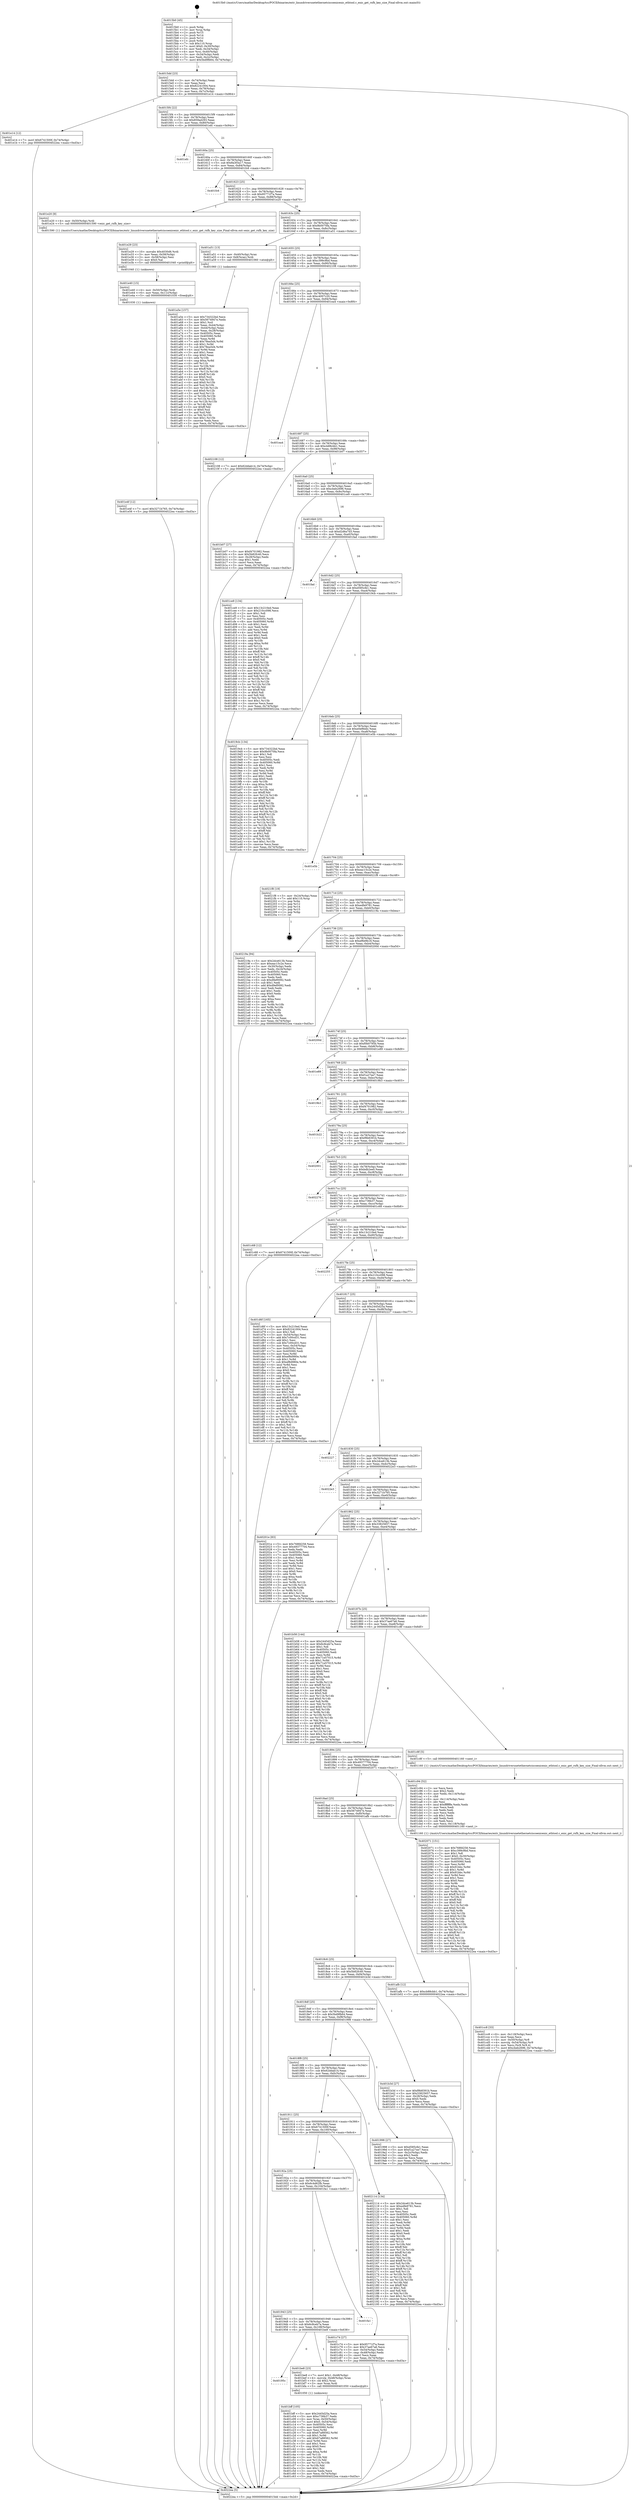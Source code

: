 digraph "0x4015b0" {
  label = "0x4015b0 (/mnt/c/Users/mathe/Desktop/tcc/POCII/binaries/extr_linuxdriversnetethernetciscoenicenic_ethtool.c_enic_get_rxfh_key_size_Final-ollvm.out::main(0))"
  labelloc = "t"
  node[shape=record]

  Entry [label="",width=0.3,height=0.3,shape=circle,fillcolor=black,style=filled]
  "0x4015dd" [label="{
     0x4015dd [23]\l
     | [instrs]\l
     &nbsp;&nbsp;0x4015dd \<+3\>: mov -0x74(%rbp),%eax\l
     &nbsp;&nbsp;0x4015e0 \<+2\>: mov %eax,%ecx\l
     &nbsp;&nbsp;0x4015e2 \<+6\>: sub $0x82241004,%ecx\l
     &nbsp;&nbsp;0x4015e8 \<+3\>: mov %eax,-0x78(%rbp)\l
     &nbsp;&nbsp;0x4015eb \<+3\>: mov %ecx,-0x7c(%rbp)\l
     &nbsp;&nbsp;0x4015ee \<+6\>: je 0000000000401e14 \<main+0x864\>\l
  }"]
  "0x401e14" [label="{
     0x401e14 [12]\l
     | [instrs]\l
     &nbsp;&nbsp;0x401e14 \<+7\>: movl $0x6741500f,-0x74(%rbp)\l
     &nbsp;&nbsp;0x401e1b \<+5\>: jmp 00000000004022ea \<main+0xd3a\>\l
  }"]
  "0x4015f4" [label="{
     0x4015f4 [22]\l
     | [instrs]\l
     &nbsp;&nbsp;0x4015f4 \<+5\>: jmp 00000000004015f9 \<main+0x49\>\l
     &nbsp;&nbsp;0x4015f9 \<+3\>: mov -0x78(%rbp),%eax\l
     &nbsp;&nbsp;0x4015fc \<+5\>: sub $0x859ad293,%eax\l
     &nbsp;&nbsp;0x401601 \<+3\>: mov %eax,-0x80(%rbp)\l
     &nbsp;&nbsp;0x401604 \<+6\>: je 0000000000401efc \<main+0x94c\>\l
  }"]
  Exit [label="",width=0.3,height=0.3,shape=circle,fillcolor=black,style=filled,peripheries=2]
  "0x401efc" [label="{
     0x401efc\l
  }", style=dashed]
  "0x40160a" [label="{
     0x40160a [25]\l
     | [instrs]\l
     &nbsp;&nbsp;0x40160a \<+5\>: jmp 000000000040160f \<main+0x5f\>\l
     &nbsp;&nbsp;0x40160f \<+3\>: mov -0x78(%rbp),%eax\l
     &nbsp;&nbsp;0x401612 \<+5\>: sub $0x8a3f3a17,%eax\l
     &nbsp;&nbsp;0x401617 \<+6\>: mov %eax,-0x84(%rbp)\l
     &nbsp;&nbsp;0x40161d \<+6\>: je 0000000000401fc6 \<main+0xa16\>\l
  }"]
  "0x401e4f" [label="{
     0x401e4f [12]\l
     | [instrs]\l
     &nbsp;&nbsp;0x401e4f \<+7\>: movl $0x3271b765,-0x74(%rbp)\l
     &nbsp;&nbsp;0x401e56 \<+5\>: jmp 00000000004022ea \<main+0xd3a\>\l
  }"]
  "0x401fc6" [label="{
     0x401fc6\l
  }", style=dashed]
  "0x401623" [label="{
     0x401623 [25]\l
     | [instrs]\l
     &nbsp;&nbsp;0x401623 \<+5\>: jmp 0000000000401628 \<main+0x78\>\l
     &nbsp;&nbsp;0x401628 \<+3\>: mov -0x78(%rbp),%eax\l
     &nbsp;&nbsp;0x40162b \<+5\>: sub $0x95771f7a,%eax\l
     &nbsp;&nbsp;0x401630 \<+6\>: mov %eax,-0x88(%rbp)\l
     &nbsp;&nbsp;0x401636 \<+6\>: je 0000000000401e20 \<main+0x870\>\l
  }"]
  "0x401e40" [label="{
     0x401e40 [15]\l
     | [instrs]\l
     &nbsp;&nbsp;0x401e40 \<+4\>: mov -0x50(%rbp),%rdi\l
     &nbsp;&nbsp;0x401e44 \<+6\>: mov %eax,-0x11c(%rbp)\l
     &nbsp;&nbsp;0x401e4a \<+5\>: call 0000000000401030 \<free@plt\>\l
     | [calls]\l
     &nbsp;&nbsp;0x401030 \{1\} (unknown)\l
  }"]
  "0x401e20" [label="{
     0x401e20 [9]\l
     | [instrs]\l
     &nbsp;&nbsp;0x401e20 \<+4\>: mov -0x50(%rbp),%rdi\l
     &nbsp;&nbsp;0x401e24 \<+5\>: call 0000000000401590 \<enic_get_rxfh_key_size\>\l
     | [calls]\l
     &nbsp;&nbsp;0x401590 \{1\} (/mnt/c/Users/mathe/Desktop/tcc/POCII/binaries/extr_linuxdriversnetethernetciscoenicenic_ethtool.c_enic_get_rxfh_key_size_Final-ollvm.out::enic_get_rxfh_key_size)\l
  }"]
  "0x40163c" [label="{
     0x40163c [25]\l
     | [instrs]\l
     &nbsp;&nbsp;0x40163c \<+5\>: jmp 0000000000401641 \<main+0x91\>\l
     &nbsp;&nbsp;0x401641 \<+3\>: mov -0x78(%rbp),%eax\l
     &nbsp;&nbsp;0x401644 \<+5\>: sub $0x9b0070fa,%eax\l
     &nbsp;&nbsp;0x401649 \<+6\>: mov %eax,-0x8c(%rbp)\l
     &nbsp;&nbsp;0x40164f \<+6\>: je 0000000000401a51 \<main+0x4a1\>\l
  }"]
  "0x401e29" [label="{
     0x401e29 [23]\l
     | [instrs]\l
     &nbsp;&nbsp;0x401e29 \<+10\>: movabs $0x4030d6,%rdi\l
     &nbsp;&nbsp;0x401e33 \<+3\>: mov %eax,-0x58(%rbp)\l
     &nbsp;&nbsp;0x401e36 \<+3\>: mov -0x58(%rbp),%esi\l
     &nbsp;&nbsp;0x401e39 \<+2\>: mov $0x0,%al\l
     &nbsp;&nbsp;0x401e3b \<+5\>: call 0000000000401040 \<printf@plt\>\l
     | [calls]\l
     &nbsp;&nbsp;0x401040 \{1\} (unknown)\l
  }"]
  "0x401a51" [label="{
     0x401a51 [13]\l
     | [instrs]\l
     &nbsp;&nbsp;0x401a51 \<+4\>: mov -0x40(%rbp),%rax\l
     &nbsp;&nbsp;0x401a55 \<+4\>: mov 0x8(%rax),%rdi\l
     &nbsp;&nbsp;0x401a59 \<+5\>: call 0000000000401060 \<atoi@plt\>\l
     | [calls]\l
     &nbsp;&nbsp;0x401060 \{1\} (unknown)\l
  }"]
  "0x401655" [label="{
     0x401655 [25]\l
     | [instrs]\l
     &nbsp;&nbsp;0x401655 \<+5\>: jmp 000000000040165a \<main+0xaa\>\l
     &nbsp;&nbsp;0x40165a \<+3\>: mov -0x78(%rbp),%eax\l
     &nbsp;&nbsp;0x40165d \<+5\>: sub $0xc399c9bd,%eax\l
     &nbsp;&nbsp;0x401662 \<+6\>: mov %eax,-0x90(%rbp)\l
     &nbsp;&nbsp;0x401668 \<+6\>: je 0000000000402108 \<main+0xb58\>\l
  }"]
  "0x401cc8" [label="{
     0x401cc8 [33]\l
     | [instrs]\l
     &nbsp;&nbsp;0x401cc8 \<+6\>: mov -0x118(%rbp),%ecx\l
     &nbsp;&nbsp;0x401cce \<+3\>: imul %eax,%ecx\l
     &nbsp;&nbsp;0x401cd1 \<+4\>: mov -0x50(%rbp),%r8\l
     &nbsp;&nbsp;0x401cd5 \<+4\>: movslq -0x54(%rbp),%r9\l
     &nbsp;&nbsp;0x401cd9 \<+4\>: mov %ecx,(%r8,%r9,4)\l
     &nbsp;&nbsp;0x401cdd \<+7\>: movl $0xcbeb2696,-0x74(%rbp)\l
     &nbsp;&nbsp;0x401ce4 \<+5\>: jmp 00000000004022ea \<main+0xd3a\>\l
  }"]
  "0x402108" [label="{
     0x402108 [12]\l
     | [instrs]\l
     &nbsp;&nbsp;0x402108 \<+7\>: movl $0x62ddab14,-0x74(%rbp)\l
     &nbsp;&nbsp;0x40210f \<+5\>: jmp 00000000004022ea \<main+0xd3a\>\l
  }"]
  "0x40166e" [label="{
     0x40166e [25]\l
     | [instrs]\l
     &nbsp;&nbsp;0x40166e \<+5\>: jmp 0000000000401673 \<main+0xc3\>\l
     &nbsp;&nbsp;0x401673 \<+3\>: mov -0x78(%rbp),%eax\l
     &nbsp;&nbsp;0x401676 \<+5\>: sub $0xc4007c20,%eax\l
     &nbsp;&nbsp;0x40167b \<+6\>: mov %eax,-0x94(%rbp)\l
     &nbsp;&nbsp;0x401681 \<+6\>: je 0000000000401ea4 \<main+0x8f4\>\l
  }"]
  "0x401c94" [label="{
     0x401c94 [52]\l
     | [instrs]\l
     &nbsp;&nbsp;0x401c94 \<+2\>: xor %ecx,%ecx\l
     &nbsp;&nbsp;0x401c96 \<+5\>: mov $0x2,%edx\l
     &nbsp;&nbsp;0x401c9b \<+6\>: mov %edx,-0x114(%rbp)\l
     &nbsp;&nbsp;0x401ca1 \<+1\>: cltd\l
     &nbsp;&nbsp;0x401ca2 \<+6\>: mov -0x114(%rbp),%esi\l
     &nbsp;&nbsp;0x401ca8 \<+2\>: idiv %esi\l
     &nbsp;&nbsp;0x401caa \<+6\>: imul $0xfffffffe,%edx,%edx\l
     &nbsp;&nbsp;0x401cb0 \<+2\>: mov %ecx,%edi\l
     &nbsp;&nbsp;0x401cb2 \<+2\>: sub %edx,%edi\l
     &nbsp;&nbsp;0x401cb4 \<+2\>: mov %ecx,%edx\l
     &nbsp;&nbsp;0x401cb6 \<+3\>: sub $0x1,%edx\l
     &nbsp;&nbsp;0x401cb9 \<+2\>: add %edx,%edi\l
     &nbsp;&nbsp;0x401cbb \<+2\>: sub %edi,%ecx\l
     &nbsp;&nbsp;0x401cbd \<+6\>: mov %ecx,-0x118(%rbp)\l
     &nbsp;&nbsp;0x401cc3 \<+5\>: call 0000000000401160 \<next_i\>\l
     | [calls]\l
     &nbsp;&nbsp;0x401160 \{1\} (/mnt/c/Users/mathe/Desktop/tcc/POCII/binaries/extr_linuxdriversnetethernetciscoenicenic_ethtool.c_enic_get_rxfh_key_size_Final-ollvm.out::next_i)\l
  }"]
  "0x401ea4" [label="{
     0x401ea4\l
  }", style=dashed]
  "0x401687" [label="{
     0x401687 [25]\l
     | [instrs]\l
     &nbsp;&nbsp;0x401687 \<+5\>: jmp 000000000040168c \<main+0xdc\>\l
     &nbsp;&nbsp;0x40168c \<+3\>: mov -0x78(%rbp),%eax\l
     &nbsp;&nbsp;0x40168f \<+5\>: sub $0xcb88cbb1,%eax\l
     &nbsp;&nbsp;0x401694 \<+6\>: mov %eax,-0x98(%rbp)\l
     &nbsp;&nbsp;0x40169a \<+6\>: je 0000000000401b07 \<main+0x557\>\l
  }"]
  "0x401bff" [label="{
     0x401bff [105]\l
     | [instrs]\l
     &nbsp;&nbsp;0x401bff \<+5\>: mov $0x2445d25a,%ecx\l
     &nbsp;&nbsp;0x401c04 \<+5\>: mov $0xc736b37,%edx\l
     &nbsp;&nbsp;0x401c09 \<+4\>: mov %rax,-0x50(%rbp)\l
     &nbsp;&nbsp;0x401c0d \<+7\>: movl $0x0,-0x54(%rbp)\l
     &nbsp;&nbsp;0x401c14 \<+7\>: mov 0x40505c,%esi\l
     &nbsp;&nbsp;0x401c1b \<+8\>: mov 0x405060,%r8d\l
     &nbsp;&nbsp;0x401c23 \<+3\>: mov %esi,%r9d\l
     &nbsp;&nbsp;0x401c26 \<+7\>: sub $0x67a88562,%r9d\l
     &nbsp;&nbsp;0x401c2d \<+4\>: sub $0x1,%r9d\l
     &nbsp;&nbsp;0x401c31 \<+7\>: add $0x67a88562,%r9d\l
     &nbsp;&nbsp;0x401c38 \<+4\>: imul %r9d,%esi\l
     &nbsp;&nbsp;0x401c3c \<+3\>: and $0x1,%esi\l
     &nbsp;&nbsp;0x401c3f \<+3\>: cmp $0x0,%esi\l
     &nbsp;&nbsp;0x401c42 \<+4\>: sete %r10b\l
     &nbsp;&nbsp;0x401c46 \<+4\>: cmp $0xa,%r8d\l
     &nbsp;&nbsp;0x401c4a \<+4\>: setl %r11b\l
     &nbsp;&nbsp;0x401c4e \<+3\>: mov %r10b,%bl\l
     &nbsp;&nbsp;0x401c51 \<+3\>: and %r11b,%bl\l
     &nbsp;&nbsp;0x401c54 \<+3\>: xor %r11b,%r10b\l
     &nbsp;&nbsp;0x401c57 \<+3\>: or %r10b,%bl\l
     &nbsp;&nbsp;0x401c5a \<+3\>: test $0x1,%bl\l
     &nbsp;&nbsp;0x401c5d \<+3\>: cmovne %edx,%ecx\l
     &nbsp;&nbsp;0x401c60 \<+3\>: mov %ecx,-0x74(%rbp)\l
     &nbsp;&nbsp;0x401c63 \<+5\>: jmp 00000000004022ea \<main+0xd3a\>\l
  }"]
  "0x401b07" [label="{
     0x401b07 [27]\l
     | [instrs]\l
     &nbsp;&nbsp;0x401b07 \<+5\>: mov $0xf4701982,%eax\l
     &nbsp;&nbsp;0x401b0c \<+5\>: mov $0x5b82fc40,%ecx\l
     &nbsp;&nbsp;0x401b11 \<+3\>: mov -0x28(%rbp),%edx\l
     &nbsp;&nbsp;0x401b14 \<+3\>: cmp $0x1,%edx\l
     &nbsp;&nbsp;0x401b17 \<+3\>: cmovl %ecx,%eax\l
     &nbsp;&nbsp;0x401b1a \<+3\>: mov %eax,-0x74(%rbp)\l
     &nbsp;&nbsp;0x401b1d \<+5\>: jmp 00000000004022ea \<main+0xd3a\>\l
  }"]
  "0x4016a0" [label="{
     0x4016a0 [25]\l
     | [instrs]\l
     &nbsp;&nbsp;0x4016a0 \<+5\>: jmp 00000000004016a5 \<main+0xf5\>\l
     &nbsp;&nbsp;0x4016a5 \<+3\>: mov -0x78(%rbp),%eax\l
     &nbsp;&nbsp;0x4016a8 \<+5\>: sub $0xcbeb2696,%eax\l
     &nbsp;&nbsp;0x4016ad \<+6\>: mov %eax,-0x9c(%rbp)\l
     &nbsp;&nbsp;0x4016b3 \<+6\>: je 0000000000401ce9 \<main+0x739\>\l
  }"]
  "0x40195c" [label="{
     0x40195c\l
  }", style=dashed]
  "0x401ce9" [label="{
     0x401ce9 [134]\l
     | [instrs]\l
     &nbsp;&nbsp;0x401ce9 \<+5\>: mov $0x13c210ed,%eax\l
     &nbsp;&nbsp;0x401cee \<+5\>: mov $0x210cc098,%ecx\l
     &nbsp;&nbsp;0x401cf3 \<+2\>: mov $0x1,%dl\l
     &nbsp;&nbsp;0x401cf5 \<+2\>: xor %esi,%esi\l
     &nbsp;&nbsp;0x401cf7 \<+7\>: mov 0x40505c,%edi\l
     &nbsp;&nbsp;0x401cfe \<+8\>: mov 0x405060,%r8d\l
     &nbsp;&nbsp;0x401d06 \<+3\>: sub $0x1,%esi\l
     &nbsp;&nbsp;0x401d09 \<+3\>: mov %edi,%r9d\l
     &nbsp;&nbsp;0x401d0c \<+3\>: add %esi,%r9d\l
     &nbsp;&nbsp;0x401d0f \<+4\>: imul %r9d,%edi\l
     &nbsp;&nbsp;0x401d13 \<+3\>: and $0x1,%edi\l
     &nbsp;&nbsp;0x401d16 \<+3\>: cmp $0x0,%edi\l
     &nbsp;&nbsp;0x401d19 \<+4\>: sete %r10b\l
     &nbsp;&nbsp;0x401d1d \<+4\>: cmp $0xa,%r8d\l
     &nbsp;&nbsp;0x401d21 \<+4\>: setl %r11b\l
     &nbsp;&nbsp;0x401d25 \<+3\>: mov %r10b,%bl\l
     &nbsp;&nbsp;0x401d28 \<+3\>: xor $0xff,%bl\l
     &nbsp;&nbsp;0x401d2b \<+3\>: mov %r11b,%r14b\l
     &nbsp;&nbsp;0x401d2e \<+4\>: xor $0xff,%r14b\l
     &nbsp;&nbsp;0x401d32 \<+3\>: xor $0x0,%dl\l
     &nbsp;&nbsp;0x401d35 \<+3\>: mov %bl,%r15b\l
     &nbsp;&nbsp;0x401d38 \<+4\>: and $0x0,%r15b\l
     &nbsp;&nbsp;0x401d3c \<+3\>: and %dl,%r10b\l
     &nbsp;&nbsp;0x401d3f \<+3\>: mov %r14b,%r12b\l
     &nbsp;&nbsp;0x401d42 \<+4\>: and $0x0,%r12b\l
     &nbsp;&nbsp;0x401d46 \<+3\>: and %dl,%r11b\l
     &nbsp;&nbsp;0x401d49 \<+3\>: or %r10b,%r15b\l
     &nbsp;&nbsp;0x401d4c \<+3\>: or %r11b,%r12b\l
     &nbsp;&nbsp;0x401d4f \<+3\>: xor %r12b,%r15b\l
     &nbsp;&nbsp;0x401d52 \<+3\>: or %r14b,%bl\l
     &nbsp;&nbsp;0x401d55 \<+3\>: xor $0xff,%bl\l
     &nbsp;&nbsp;0x401d58 \<+3\>: or $0x0,%dl\l
     &nbsp;&nbsp;0x401d5b \<+2\>: and %dl,%bl\l
     &nbsp;&nbsp;0x401d5d \<+3\>: or %bl,%r15b\l
     &nbsp;&nbsp;0x401d60 \<+4\>: test $0x1,%r15b\l
     &nbsp;&nbsp;0x401d64 \<+3\>: cmovne %ecx,%eax\l
     &nbsp;&nbsp;0x401d67 \<+3\>: mov %eax,-0x74(%rbp)\l
     &nbsp;&nbsp;0x401d6a \<+5\>: jmp 00000000004022ea \<main+0xd3a\>\l
  }"]
  "0x4016b9" [label="{
     0x4016b9 [25]\l
     | [instrs]\l
     &nbsp;&nbsp;0x4016b9 \<+5\>: jmp 00000000004016be \<main+0x10e\>\l
     &nbsp;&nbsp;0x4016be \<+3\>: mov -0x78(%rbp),%eax\l
     &nbsp;&nbsp;0x4016c1 \<+5\>: sub $0xd2d6a7d3,%eax\l
     &nbsp;&nbsp;0x4016c6 \<+6\>: mov %eax,-0xa0(%rbp)\l
     &nbsp;&nbsp;0x4016cc \<+6\>: je 0000000000401fad \<main+0x9fd\>\l
  }"]
  "0x401be8" [label="{
     0x401be8 [23]\l
     | [instrs]\l
     &nbsp;&nbsp;0x401be8 \<+7\>: movl $0x1,-0x48(%rbp)\l
     &nbsp;&nbsp;0x401bef \<+4\>: movslq -0x48(%rbp),%rax\l
     &nbsp;&nbsp;0x401bf3 \<+4\>: shl $0x2,%rax\l
     &nbsp;&nbsp;0x401bf7 \<+3\>: mov %rax,%rdi\l
     &nbsp;&nbsp;0x401bfa \<+5\>: call 0000000000401050 \<malloc@plt\>\l
     | [calls]\l
     &nbsp;&nbsp;0x401050 \{1\} (unknown)\l
  }"]
  "0x401fad" [label="{
     0x401fad\l
  }", style=dashed]
  "0x4016d2" [label="{
     0x4016d2 [25]\l
     | [instrs]\l
     &nbsp;&nbsp;0x4016d2 \<+5\>: jmp 00000000004016d7 \<main+0x127\>\l
     &nbsp;&nbsp;0x4016d7 \<+3\>: mov -0x78(%rbp),%eax\l
     &nbsp;&nbsp;0x4016da \<+5\>: sub $0xd585cfe1,%eax\l
     &nbsp;&nbsp;0x4016df \<+6\>: mov %eax,-0xa4(%rbp)\l
     &nbsp;&nbsp;0x4016e5 \<+6\>: je 00000000004019cb \<main+0x41b\>\l
  }"]
  "0x401943" [label="{
     0x401943 [25]\l
     | [instrs]\l
     &nbsp;&nbsp;0x401943 \<+5\>: jmp 0000000000401948 \<main+0x398\>\l
     &nbsp;&nbsp;0x401948 \<+3\>: mov -0x78(%rbp),%eax\l
     &nbsp;&nbsp;0x40194b \<+5\>: sub $0x6c8ceb7a,%eax\l
     &nbsp;&nbsp;0x401950 \<+6\>: mov %eax,-0x108(%rbp)\l
     &nbsp;&nbsp;0x401956 \<+6\>: je 0000000000401be8 \<main+0x638\>\l
  }"]
  "0x4019cb" [label="{
     0x4019cb [134]\l
     | [instrs]\l
     &nbsp;&nbsp;0x4019cb \<+5\>: mov $0x734322bd,%eax\l
     &nbsp;&nbsp;0x4019d0 \<+5\>: mov $0x9b0070fa,%ecx\l
     &nbsp;&nbsp;0x4019d5 \<+2\>: mov $0x1,%dl\l
     &nbsp;&nbsp;0x4019d7 \<+2\>: xor %esi,%esi\l
     &nbsp;&nbsp;0x4019d9 \<+7\>: mov 0x40505c,%edi\l
     &nbsp;&nbsp;0x4019e0 \<+8\>: mov 0x405060,%r8d\l
     &nbsp;&nbsp;0x4019e8 \<+3\>: sub $0x1,%esi\l
     &nbsp;&nbsp;0x4019eb \<+3\>: mov %edi,%r9d\l
     &nbsp;&nbsp;0x4019ee \<+3\>: add %esi,%r9d\l
     &nbsp;&nbsp;0x4019f1 \<+4\>: imul %r9d,%edi\l
     &nbsp;&nbsp;0x4019f5 \<+3\>: and $0x1,%edi\l
     &nbsp;&nbsp;0x4019f8 \<+3\>: cmp $0x0,%edi\l
     &nbsp;&nbsp;0x4019fb \<+4\>: sete %r10b\l
     &nbsp;&nbsp;0x4019ff \<+4\>: cmp $0xa,%r8d\l
     &nbsp;&nbsp;0x401a03 \<+4\>: setl %r11b\l
     &nbsp;&nbsp;0x401a07 \<+3\>: mov %r10b,%bl\l
     &nbsp;&nbsp;0x401a0a \<+3\>: xor $0xff,%bl\l
     &nbsp;&nbsp;0x401a0d \<+3\>: mov %r11b,%r14b\l
     &nbsp;&nbsp;0x401a10 \<+4\>: xor $0xff,%r14b\l
     &nbsp;&nbsp;0x401a14 \<+3\>: xor $0x1,%dl\l
     &nbsp;&nbsp;0x401a17 \<+3\>: mov %bl,%r15b\l
     &nbsp;&nbsp;0x401a1a \<+4\>: and $0xff,%r15b\l
     &nbsp;&nbsp;0x401a1e \<+3\>: and %dl,%r10b\l
     &nbsp;&nbsp;0x401a21 \<+3\>: mov %r14b,%r12b\l
     &nbsp;&nbsp;0x401a24 \<+4\>: and $0xff,%r12b\l
     &nbsp;&nbsp;0x401a28 \<+3\>: and %dl,%r11b\l
     &nbsp;&nbsp;0x401a2b \<+3\>: or %r10b,%r15b\l
     &nbsp;&nbsp;0x401a2e \<+3\>: or %r11b,%r12b\l
     &nbsp;&nbsp;0x401a31 \<+3\>: xor %r12b,%r15b\l
     &nbsp;&nbsp;0x401a34 \<+3\>: or %r14b,%bl\l
     &nbsp;&nbsp;0x401a37 \<+3\>: xor $0xff,%bl\l
     &nbsp;&nbsp;0x401a3a \<+3\>: or $0x1,%dl\l
     &nbsp;&nbsp;0x401a3d \<+2\>: and %dl,%bl\l
     &nbsp;&nbsp;0x401a3f \<+3\>: or %bl,%r15b\l
     &nbsp;&nbsp;0x401a42 \<+4\>: test $0x1,%r15b\l
     &nbsp;&nbsp;0x401a46 \<+3\>: cmovne %ecx,%eax\l
     &nbsp;&nbsp;0x401a49 \<+3\>: mov %eax,-0x74(%rbp)\l
     &nbsp;&nbsp;0x401a4c \<+5\>: jmp 00000000004022ea \<main+0xd3a\>\l
  }"]
  "0x4016eb" [label="{
     0x4016eb [25]\l
     | [instrs]\l
     &nbsp;&nbsp;0x4016eb \<+5\>: jmp 00000000004016f0 \<main+0x140\>\l
     &nbsp;&nbsp;0x4016f0 \<+3\>: mov -0x78(%rbp),%eax\l
     &nbsp;&nbsp;0x4016f3 \<+5\>: sub $0xe0ef8ddc,%eax\l
     &nbsp;&nbsp;0x4016f8 \<+6\>: mov %eax,-0xa8(%rbp)\l
     &nbsp;&nbsp;0x4016fe \<+6\>: je 0000000000401e5b \<main+0x8ab\>\l
  }"]
  "0x401fa1" [label="{
     0x401fa1\l
  }", style=dashed]
  "0x401e5b" [label="{
     0x401e5b\l
  }", style=dashed]
  "0x401704" [label="{
     0x401704 [25]\l
     | [instrs]\l
     &nbsp;&nbsp;0x401704 \<+5\>: jmp 0000000000401709 \<main+0x159\>\l
     &nbsp;&nbsp;0x401709 \<+3\>: mov -0x78(%rbp),%eax\l
     &nbsp;&nbsp;0x40170c \<+5\>: sub $0xeac15c2e,%eax\l
     &nbsp;&nbsp;0x401711 \<+6\>: mov %eax,-0xac(%rbp)\l
     &nbsp;&nbsp;0x401717 \<+6\>: je 00000000004021f8 \<main+0xc48\>\l
  }"]
  "0x40192a" [label="{
     0x40192a [25]\l
     | [instrs]\l
     &nbsp;&nbsp;0x40192a \<+5\>: jmp 000000000040192f \<main+0x37f\>\l
     &nbsp;&nbsp;0x40192f \<+3\>: mov -0x78(%rbp),%eax\l
     &nbsp;&nbsp;0x401932 \<+5\>: sub $0x6c4d62fb,%eax\l
     &nbsp;&nbsp;0x401937 \<+6\>: mov %eax,-0x104(%rbp)\l
     &nbsp;&nbsp;0x40193d \<+6\>: je 0000000000401fa1 \<main+0x9f1\>\l
  }"]
  "0x4021f8" [label="{
     0x4021f8 [19]\l
     | [instrs]\l
     &nbsp;&nbsp;0x4021f8 \<+3\>: mov -0x24(%rbp),%eax\l
     &nbsp;&nbsp;0x4021fb \<+7\>: add $0x110,%rsp\l
     &nbsp;&nbsp;0x402202 \<+1\>: pop %rbx\l
     &nbsp;&nbsp;0x402203 \<+2\>: pop %r12\l
     &nbsp;&nbsp;0x402205 \<+2\>: pop %r14\l
     &nbsp;&nbsp;0x402207 \<+2\>: pop %r15\l
     &nbsp;&nbsp;0x402209 \<+1\>: pop %rbp\l
     &nbsp;&nbsp;0x40220a \<+1\>: ret\l
  }"]
  "0x40171d" [label="{
     0x40171d [25]\l
     | [instrs]\l
     &nbsp;&nbsp;0x40171d \<+5\>: jmp 0000000000401722 \<main+0x172\>\l
     &nbsp;&nbsp;0x401722 \<+3\>: mov -0x78(%rbp),%eax\l
     &nbsp;&nbsp;0x401725 \<+5\>: sub $0xedfe9781,%eax\l
     &nbsp;&nbsp;0x40172a \<+6\>: mov %eax,-0xb0(%rbp)\l
     &nbsp;&nbsp;0x401730 \<+6\>: je 000000000040219a \<main+0xbea\>\l
  }"]
  "0x401c74" [label="{
     0x401c74 [27]\l
     | [instrs]\l
     &nbsp;&nbsp;0x401c74 \<+5\>: mov $0x95771f7a,%eax\l
     &nbsp;&nbsp;0x401c79 \<+5\>: mov $0x37ae67a6,%ecx\l
     &nbsp;&nbsp;0x401c7e \<+3\>: mov -0x54(%rbp),%edx\l
     &nbsp;&nbsp;0x401c81 \<+3\>: cmp -0x48(%rbp),%edx\l
     &nbsp;&nbsp;0x401c84 \<+3\>: cmovl %ecx,%eax\l
     &nbsp;&nbsp;0x401c87 \<+3\>: mov %eax,-0x74(%rbp)\l
     &nbsp;&nbsp;0x401c8a \<+5\>: jmp 00000000004022ea \<main+0xd3a\>\l
  }"]
  "0x40219a" [label="{
     0x40219a [94]\l
     | [instrs]\l
     &nbsp;&nbsp;0x40219a \<+5\>: mov $0x2dce613b,%eax\l
     &nbsp;&nbsp;0x40219f \<+5\>: mov $0xeac15c2e,%ecx\l
     &nbsp;&nbsp;0x4021a4 \<+3\>: mov -0x30(%rbp),%edx\l
     &nbsp;&nbsp;0x4021a7 \<+3\>: mov %edx,-0x24(%rbp)\l
     &nbsp;&nbsp;0x4021aa \<+7\>: mov 0x40505c,%edx\l
     &nbsp;&nbsp;0x4021b1 \<+7\>: mov 0x405060,%esi\l
     &nbsp;&nbsp;0x4021b8 \<+2\>: mov %edx,%edi\l
     &nbsp;&nbsp;0x4021ba \<+6\>: sub $0xd9ef0092,%edi\l
     &nbsp;&nbsp;0x4021c0 \<+3\>: sub $0x1,%edi\l
     &nbsp;&nbsp;0x4021c3 \<+6\>: add $0xd9ef0092,%edi\l
     &nbsp;&nbsp;0x4021c9 \<+3\>: imul %edi,%edx\l
     &nbsp;&nbsp;0x4021cc \<+3\>: and $0x1,%edx\l
     &nbsp;&nbsp;0x4021cf \<+3\>: cmp $0x0,%edx\l
     &nbsp;&nbsp;0x4021d2 \<+4\>: sete %r8b\l
     &nbsp;&nbsp;0x4021d6 \<+3\>: cmp $0xa,%esi\l
     &nbsp;&nbsp;0x4021d9 \<+4\>: setl %r9b\l
     &nbsp;&nbsp;0x4021dd \<+3\>: mov %r8b,%r10b\l
     &nbsp;&nbsp;0x4021e0 \<+3\>: and %r9b,%r10b\l
     &nbsp;&nbsp;0x4021e3 \<+3\>: xor %r9b,%r8b\l
     &nbsp;&nbsp;0x4021e6 \<+3\>: or %r8b,%r10b\l
     &nbsp;&nbsp;0x4021e9 \<+4\>: test $0x1,%r10b\l
     &nbsp;&nbsp;0x4021ed \<+3\>: cmovne %ecx,%eax\l
     &nbsp;&nbsp;0x4021f0 \<+3\>: mov %eax,-0x74(%rbp)\l
     &nbsp;&nbsp;0x4021f3 \<+5\>: jmp 00000000004022ea \<main+0xd3a\>\l
  }"]
  "0x401736" [label="{
     0x401736 [25]\l
     | [instrs]\l
     &nbsp;&nbsp;0x401736 \<+5\>: jmp 000000000040173b \<main+0x18b\>\l
     &nbsp;&nbsp;0x40173b \<+3\>: mov -0x78(%rbp),%eax\l
     &nbsp;&nbsp;0x40173e \<+5\>: sub $0xef6e9b16,%eax\l
     &nbsp;&nbsp;0x401743 \<+6\>: mov %eax,-0xb4(%rbp)\l
     &nbsp;&nbsp;0x401749 \<+6\>: je 000000000040200d \<main+0xa5d\>\l
  }"]
  "0x401911" [label="{
     0x401911 [25]\l
     | [instrs]\l
     &nbsp;&nbsp;0x401911 \<+5\>: jmp 0000000000401916 \<main+0x366\>\l
     &nbsp;&nbsp;0x401916 \<+3\>: mov -0x78(%rbp),%eax\l
     &nbsp;&nbsp;0x401919 \<+5\>: sub $0x6741500f,%eax\l
     &nbsp;&nbsp;0x40191e \<+6\>: mov %eax,-0x100(%rbp)\l
     &nbsp;&nbsp;0x401924 \<+6\>: je 0000000000401c74 \<main+0x6c4\>\l
  }"]
  "0x40200d" [label="{
     0x40200d\l
  }", style=dashed]
  "0x40174f" [label="{
     0x40174f [25]\l
     | [instrs]\l
     &nbsp;&nbsp;0x40174f \<+5\>: jmp 0000000000401754 \<main+0x1a4\>\l
     &nbsp;&nbsp;0x401754 \<+3\>: mov -0x78(%rbp),%eax\l
     &nbsp;&nbsp;0x401757 \<+5\>: sub $0xf0b0795b,%eax\l
     &nbsp;&nbsp;0x40175c \<+6\>: mov %eax,-0xb8(%rbp)\l
     &nbsp;&nbsp;0x401762 \<+6\>: je 0000000000401e89 \<main+0x8d9\>\l
  }"]
  "0x402114" [label="{
     0x402114 [134]\l
     | [instrs]\l
     &nbsp;&nbsp;0x402114 \<+5\>: mov $0x2dce613b,%eax\l
     &nbsp;&nbsp;0x402119 \<+5\>: mov $0xedfe9781,%ecx\l
     &nbsp;&nbsp;0x40211e \<+2\>: mov $0x1,%dl\l
     &nbsp;&nbsp;0x402120 \<+2\>: xor %esi,%esi\l
     &nbsp;&nbsp;0x402122 \<+7\>: mov 0x40505c,%edi\l
     &nbsp;&nbsp;0x402129 \<+8\>: mov 0x405060,%r8d\l
     &nbsp;&nbsp;0x402131 \<+3\>: sub $0x1,%esi\l
     &nbsp;&nbsp;0x402134 \<+3\>: mov %edi,%r9d\l
     &nbsp;&nbsp;0x402137 \<+3\>: add %esi,%r9d\l
     &nbsp;&nbsp;0x40213a \<+4\>: imul %r9d,%edi\l
     &nbsp;&nbsp;0x40213e \<+3\>: and $0x1,%edi\l
     &nbsp;&nbsp;0x402141 \<+3\>: cmp $0x0,%edi\l
     &nbsp;&nbsp;0x402144 \<+4\>: sete %r10b\l
     &nbsp;&nbsp;0x402148 \<+4\>: cmp $0xa,%r8d\l
     &nbsp;&nbsp;0x40214c \<+4\>: setl %r11b\l
     &nbsp;&nbsp;0x402150 \<+3\>: mov %r10b,%bl\l
     &nbsp;&nbsp;0x402153 \<+3\>: xor $0xff,%bl\l
     &nbsp;&nbsp;0x402156 \<+3\>: mov %r11b,%r14b\l
     &nbsp;&nbsp;0x402159 \<+4\>: xor $0xff,%r14b\l
     &nbsp;&nbsp;0x40215d \<+3\>: xor $0x1,%dl\l
     &nbsp;&nbsp;0x402160 \<+3\>: mov %bl,%r15b\l
     &nbsp;&nbsp;0x402163 \<+4\>: and $0xff,%r15b\l
     &nbsp;&nbsp;0x402167 \<+3\>: and %dl,%r10b\l
     &nbsp;&nbsp;0x40216a \<+3\>: mov %r14b,%r12b\l
     &nbsp;&nbsp;0x40216d \<+4\>: and $0xff,%r12b\l
     &nbsp;&nbsp;0x402171 \<+3\>: and %dl,%r11b\l
     &nbsp;&nbsp;0x402174 \<+3\>: or %r10b,%r15b\l
     &nbsp;&nbsp;0x402177 \<+3\>: or %r11b,%r12b\l
     &nbsp;&nbsp;0x40217a \<+3\>: xor %r12b,%r15b\l
     &nbsp;&nbsp;0x40217d \<+3\>: or %r14b,%bl\l
     &nbsp;&nbsp;0x402180 \<+3\>: xor $0xff,%bl\l
     &nbsp;&nbsp;0x402183 \<+3\>: or $0x1,%dl\l
     &nbsp;&nbsp;0x402186 \<+2\>: and %dl,%bl\l
     &nbsp;&nbsp;0x402188 \<+3\>: or %bl,%r15b\l
     &nbsp;&nbsp;0x40218b \<+4\>: test $0x1,%r15b\l
     &nbsp;&nbsp;0x40218f \<+3\>: cmovne %ecx,%eax\l
     &nbsp;&nbsp;0x402192 \<+3\>: mov %eax,-0x74(%rbp)\l
     &nbsp;&nbsp;0x402195 \<+5\>: jmp 00000000004022ea \<main+0xd3a\>\l
  }"]
  "0x401e89" [label="{
     0x401e89\l
  }", style=dashed]
  "0x401768" [label="{
     0x401768 [25]\l
     | [instrs]\l
     &nbsp;&nbsp;0x401768 \<+5\>: jmp 000000000040176d \<main+0x1bd\>\l
     &nbsp;&nbsp;0x40176d \<+3\>: mov -0x78(%rbp),%eax\l
     &nbsp;&nbsp;0x401770 \<+5\>: sub $0xf1a27ee7,%eax\l
     &nbsp;&nbsp;0x401775 \<+6\>: mov %eax,-0xbc(%rbp)\l
     &nbsp;&nbsp;0x40177b \<+6\>: je 00000000004019b3 \<main+0x403\>\l
  }"]
  "0x401a5e" [label="{
     0x401a5e [157]\l
     | [instrs]\l
     &nbsp;&nbsp;0x401a5e \<+5\>: mov $0x734322bd,%ecx\l
     &nbsp;&nbsp;0x401a63 \<+5\>: mov $0x5674947e,%edx\l
     &nbsp;&nbsp;0x401a68 \<+3\>: mov $0x1,%sil\l
     &nbsp;&nbsp;0x401a6b \<+3\>: mov %eax,-0x44(%rbp)\l
     &nbsp;&nbsp;0x401a6e \<+3\>: mov -0x44(%rbp),%eax\l
     &nbsp;&nbsp;0x401a71 \<+3\>: mov %eax,-0x28(%rbp)\l
     &nbsp;&nbsp;0x401a74 \<+7\>: mov 0x40505c,%eax\l
     &nbsp;&nbsp;0x401a7b \<+8\>: mov 0x405060,%r8d\l
     &nbsp;&nbsp;0x401a83 \<+3\>: mov %eax,%r9d\l
     &nbsp;&nbsp;0x401a86 \<+7\>: add $0x78ea5d4,%r9d\l
     &nbsp;&nbsp;0x401a8d \<+4\>: sub $0x1,%r9d\l
     &nbsp;&nbsp;0x401a91 \<+7\>: sub $0x78ea5d4,%r9d\l
     &nbsp;&nbsp;0x401a98 \<+4\>: imul %r9d,%eax\l
     &nbsp;&nbsp;0x401a9c \<+3\>: and $0x1,%eax\l
     &nbsp;&nbsp;0x401a9f \<+3\>: cmp $0x0,%eax\l
     &nbsp;&nbsp;0x401aa2 \<+4\>: sete %r10b\l
     &nbsp;&nbsp;0x401aa6 \<+4\>: cmp $0xa,%r8d\l
     &nbsp;&nbsp;0x401aaa \<+4\>: setl %r11b\l
     &nbsp;&nbsp;0x401aae \<+3\>: mov %r10b,%bl\l
     &nbsp;&nbsp;0x401ab1 \<+3\>: xor $0xff,%bl\l
     &nbsp;&nbsp;0x401ab4 \<+3\>: mov %r11b,%r14b\l
     &nbsp;&nbsp;0x401ab7 \<+4\>: xor $0xff,%r14b\l
     &nbsp;&nbsp;0x401abb \<+4\>: xor $0x0,%sil\l
     &nbsp;&nbsp;0x401abf \<+3\>: mov %bl,%r15b\l
     &nbsp;&nbsp;0x401ac2 \<+4\>: and $0x0,%r15b\l
     &nbsp;&nbsp;0x401ac6 \<+3\>: and %sil,%r10b\l
     &nbsp;&nbsp;0x401ac9 \<+3\>: mov %r14b,%r12b\l
     &nbsp;&nbsp;0x401acc \<+4\>: and $0x0,%r12b\l
     &nbsp;&nbsp;0x401ad0 \<+3\>: and %sil,%r11b\l
     &nbsp;&nbsp;0x401ad3 \<+3\>: or %r10b,%r15b\l
     &nbsp;&nbsp;0x401ad6 \<+3\>: or %r11b,%r12b\l
     &nbsp;&nbsp;0x401ad9 \<+3\>: xor %r12b,%r15b\l
     &nbsp;&nbsp;0x401adc \<+3\>: or %r14b,%bl\l
     &nbsp;&nbsp;0x401adf \<+3\>: xor $0xff,%bl\l
     &nbsp;&nbsp;0x401ae2 \<+4\>: or $0x0,%sil\l
     &nbsp;&nbsp;0x401ae6 \<+3\>: and %sil,%bl\l
     &nbsp;&nbsp;0x401ae9 \<+3\>: or %bl,%r15b\l
     &nbsp;&nbsp;0x401aec \<+4\>: test $0x1,%r15b\l
     &nbsp;&nbsp;0x401af0 \<+3\>: cmovne %edx,%ecx\l
     &nbsp;&nbsp;0x401af3 \<+3\>: mov %ecx,-0x74(%rbp)\l
     &nbsp;&nbsp;0x401af6 \<+5\>: jmp 00000000004022ea \<main+0xd3a\>\l
  }"]
  "0x4019b3" [label="{
     0x4019b3\l
  }", style=dashed]
  "0x401781" [label="{
     0x401781 [25]\l
     | [instrs]\l
     &nbsp;&nbsp;0x401781 \<+5\>: jmp 0000000000401786 \<main+0x1d6\>\l
     &nbsp;&nbsp;0x401786 \<+3\>: mov -0x78(%rbp),%eax\l
     &nbsp;&nbsp;0x401789 \<+5\>: sub $0xf4701982,%eax\l
     &nbsp;&nbsp;0x40178e \<+6\>: mov %eax,-0xc0(%rbp)\l
     &nbsp;&nbsp;0x401794 \<+6\>: je 0000000000401b22 \<main+0x572\>\l
  }"]
  "0x4015b0" [label="{
     0x4015b0 [45]\l
     | [instrs]\l
     &nbsp;&nbsp;0x4015b0 \<+1\>: push %rbp\l
     &nbsp;&nbsp;0x4015b1 \<+3\>: mov %rsp,%rbp\l
     &nbsp;&nbsp;0x4015b4 \<+2\>: push %r15\l
     &nbsp;&nbsp;0x4015b6 \<+2\>: push %r14\l
     &nbsp;&nbsp;0x4015b8 \<+2\>: push %r12\l
     &nbsp;&nbsp;0x4015ba \<+1\>: push %rbx\l
     &nbsp;&nbsp;0x4015bb \<+7\>: sub $0x110,%rsp\l
     &nbsp;&nbsp;0x4015c2 \<+7\>: movl $0x0,-0x30(%rbp)\l
     &nbsp;&nbsp;0x4015c9 \<+3\>: mov %edi,-0x34(%rbp)\l
     &nbsp;&nbsp;0x4015cc \<+4\>: mov %rsi,-0x40(%rbp)\l
     &nbsp;&nbsp;0x4015d0 \<+3\>: mov -0x34(%rbp),%edi\l
     &nbsp;&nbsp;0x4015d3 \<+3\>: mov %edi,-0x2c(%rbp)\l
     &nbsp;&nbsp;0x4015d6 \<+7\>: movl $0x5bd9fb64,-0x74(%rbp)\l
  }"]
  "0x401b22" [label="{
     0x401b22\l
  }", style=dashed]
  "0x40179a" [label="{
     0x40179a [25]\l
     | [instrs]\l
     &nbsp;&nbsp;0x40179a \<+5\>: jmp 000000000040179f \<main+0x1ef\>\l
     &nbsp;&nbsp;0x40179f \<+3\>: mov -0x78(%rbp),%eax\l
     &nbsp;&nbsp;0x4017a2 \<+5\>: sub $0xf9b8391b,%eax\l
     &nbsp;&nbsp;0x4017a7 \<+6\>: mov %eax,-0xc4(%rbp)\l
     &nbsp;&nbsp;0x4017ad \<+6\>: je 0000000000402001 \<main+0xa51\>\l
  }"]
  "0x4022ea" [label="{
     0x4022ea [5]\l
     | [instrs]\l
     &nbsp;&nbsp;0x4022ea \<+5\>: jmp 00000000004015dd \<main+0x2d\>\l
  }"]
  "0x402001" [label="{
     0x402001\l
  }", style=dashed]
  "0x4017b3" [label="{
     0x4017b3 [25]\l
     | [instrs]\l
     &nbsp;&nbsp;0x4017b3 \<+5\>: jmp 00000000004017b8 \<main+0x208\>\l
     &nbsp;&nbsp;0x4017b8 \<+3\>: mov -0x78(%rbp),%eax\l
     &nbsp;&nbsp;0x4017bb \<+5\>: sub $0xbdb2ee0,%eax\l
     &nbsp;&nbsp;0x4017c0 \<+6\>: mov %eax,-0xc8(%rbp)\l
     &nbsp;&nbsp;0x4017c6 \<+6\>: je 0000000000402276 \<main+0xcc6\>\l
  }"]
  "0x4018f8" [label="{
     0x4018f8 [25]\l
     | [instrs]\l
     &nbsp;&nbsp;0x4018f8 \<+5\>: jmp 00000000004018fd \<main+0x34d\>\l
     &nbsp;&nbsp;0x4018fd \<+3\>: mov -0x78(%rbp),%eax\l
     &nbsp;&nbsp;0x401900 \<+5\>: sub $0x62ddab14,%eax\l
     &nbsp;&nbsp;0x401905 \<+6\>: mov %eax,-0xfc(%rbp)\l
     &nbsp;&nbsp;0x40190b \<+6\>: je 0000000000402114 \<main+0xb64\>\l
  }"]
  "0x402276" [label="{
     0x402276\l
  }", style=dashed]
  "0x4017cc" [label="{
     0x4017cc [25]\l
     | [instrs]\l
     &nbsp;&nbsp;0x4017cc \<+5\>: jmp 00000000004017d1 \<main+0x221\>\l
     &nbsp;&nbsp;0x4017d1 \<+3\>: mov -0x78(%rbp),%eax\l
     &nbsp;&nbsp;0x4017d4 \<+5\>: sub $0xc736b37,%eax\l
     &nbsp;&nbsp;0x4017d9 \<+6\>: mov %eax,-0xcc(%rbp)\l
     &nbsp;&nbsp;0x4017df \<+6\>: je 0000000000401c68 \<main+0x6b8\>\l
  }"]
  "0x401998" [label="{
     0x401998 [27]\l
     | [instrs]\l
     &nbsp;&nbsp;0x401998 \<+5\>: mov $0xd585cfe1,%eax\l
     &nbsp;&nbsp;0x40199d \<+5\>: mov $0xf1a27ee7,%ecx\l
     &nbsp;&nbsp;0x4019a2 \<+3\>: mov -0x2c(%rbp),%edx\l
     &nbsp;&nbsp;0x4019a5 \<+3\>: cmp $0x2,%edx\l
     &nbsp;&nbsp;0x4019a8 \<+3\>: cmovne %ecx,%eax\l
     &nbsp;&nbsp;0x4019ab \<+3\>: mov %eax,-0x74(%rbp)\l
     &nbsp;&nbsp;0x4019ae \<+5\>: jmp 00000000004022ea \<main+0xd3a\>\l
  }"]
  "0x401c68" [label="{
     0x401c68 [12]\l
     | [instrs]\l
     &nbsp;&nbsp;0x401c68 \<+7\>: movl $0x6741500f,-0x74(%rbp)\l
     &nbsp;&nbsp;0x401c6f \<+5\>: jmp 00000000004022ea \<main+0xd3a\>\l
  }"]
  "0x4017e5" [label="{
     0x4017e5 [25]\l
     | [instrs]\l
     &nbsp;&nbsp;0x4017e5 \<+5\>: jmp 00000000004017ea \<main+0x23a\>\l
     &nbsp;&nbsp;0x4017ea \<+3\>: mov -0x78(%rbp),%eax\l
     &nbsp;&nbsp;0x4017ed \<+5\>: sub $0x13c210ed,%eax\l
     &nbsp;&nbsp;0x4017f2 \<+6\>: mov %eax,-0xd0(%rbp)\l
     &nbsp;&nbsp;0x4017f8 \<+6\>: je 0000000000402255 \<main+0xca5\>\l
  }"]
  "0x4018df" [label="{
     0x4018df [25]\l
     | [instrs]\l
     &nbsp;&nbsp;0x4018df \<+5\>: jmp 00000000004018e4 \<main+0x334\>\l
     &nbsp;&nbsp;0x4018e4 \<+3\>: mov -0x78(%rbp),%eax\l
     &nbsp;&nbsp;0x4018e7 \<+5\>: sub $0x5bd9fb64,%eax\l
     &nbsp;&nbsp;0x4018ec \<+6\>: mov %eax,-0xf8(%rbp)\l
     &nbsp;&nbsp;0x4018f2 \<+6\>: je 0000000000401998 \<main+0x3e8\>\l
  }"]
  "0x402255" [label="{
     0x402255\l
  }", style=dashed]
  "0x4017fe" [label="{
     0x4017fe [25]\l
     | [instrs]\l
     &nbsp;&nbsp;0x4017fe \<+5\>: jmp 0000000000401803 \<main+0x253\>\l
     &nbsp;&nbsp;0x401803 \<+3\>: mov -0x78(%rbp),%eax\l
     &nbsp;&nbsp;0x401806 \<+5\>: sub $0x210cc098,%eax\l
     &nbsp;&nbsp;0x40180b \<+6\>: mov %eax,-0xd4(%rbp)\l
     &nbsp;&nbsp;0x401811 \<+6\>: je 0000000000401d6f \<main+0x7bf\>\l
  }"]
  "0x401b3d" [label="{
     0x401b3d [27]\l
     | [instrs]\l
     &nbsp;&nbsp;0x401b3d \<+5\>: mov $0xf9b8391b,%eax\l
     &nbsp;&nbsp;0x401b42 \<+5\>: mov $0x33825657,%ecx\l
     &nbsp;&nbsp;0x401b47 \<+3\>: mov -0x28(%rbp),%edx\l
     &nbsp;&nbsp;0x401b4a \<+3\>: cmp $0x0,%edx\l
     &nbsp;&nbsp;0x401b4d \<+3\>: cmove %ecx,%eax\l
     &nbsp;&nbsp;0x401b50 \<+3\>: mov %eax,-0x74(%rbp)\l
     &nbsp;&nbsp;0x401b53 \<+5\>: jmp 00000000004022ea \<main+0xd3a\>\l
  }"]
  "0x401d6f" [label="{
     0x401d6f [165]\l
     | [instrs]\l
     &nbsp;&nbsp;0x401d6f \<+5\>: mov $0x13c210ed,%eax\l
     &nbsp;&nbsp;0x401d74 \<+5\>: mov $0x82241004,%ecx\l
     &nbsp;&nbsp;0x401d79 \<+2\>: mov $0x1,%dl\l
     &nbsp;&nbsp;0x401d7b \<+3\>: mov -0x54(%rbp),%esi\l
     &nbsp;&nbsp;0x401d7e \<+6\>: add $0x7c00cd31,%esi\l
     &nbsp;&nbsp;0x401d84 \<+3\>: add $0x1,%esi\l
     &nbsp;&nbsp;0x401d87 \<+6\>: sub $0x7c00cd31,%esi\l
     &nbsp;&nbsp;0x401d8d \<+3\>: mov %esi,-0x54(%rbp)\l
     &nbsp;&nbsp;0x401d90 \<+7\>: mov 0x40505c,%esi\l
     &nbsp;&nbsp;0x401d97 \<+7\>: mov 0x405060,%edi\l
     &nbsp;&nbsp;0x401d9e \<+3\>: mov %esi,%r8d\l
     &nbsp;&nbsp;0x401da1 \<+7\>: add $0xef8d980e,%r8d\l
     &nbsp;&nbsp;0x401da8 \<+4\>: sub $0x1,%r8d\l
     &nbsp;&nbsp;0x401dac \<+7\>: sub $0xef8d980e,%r8d\l
     &nbsp;&nbsp;0x401db3 \<+4\>: imul %r8d,%esi\l
     &nbsp;&nbsp;0x401db7 \<+3\>: and $0x1,%esi\l
     &nbsp;&nbsp;0x401dba \<+3\>: cmp $0x0,%esi\l
     &nbsp;&nbsp;0x401dbd \<+4\>: sete %r9b\l
     &nbsp;&nbsp;0x401dc1 \<+3\>: cmp $0xa,%edi\l
     &nbsp;&nbsp;0x401dc4 \<+4\>: setl %r10b\l
     &nbsp;&nbsp;0x401dc8 \<+3\>: mov %r9b,%r11b\l
     &nbsp;&nbsp;0x401dcb \<+4\>: xor $0xff,%r11b\l
     &nbsp;&nbsp;0x401dcf \<+3\>: mov %r10b,%bl\l
     &nbsp;&nbsp;0x401dd2 \<+3\>: xor $0xff,%bl\l
     &nbsp;&nbsp;0x401dd5 \<+3\>: xor $0x1,%dl\l
     &nbsp;&nbsp;0x401dd8 \<+3\>: mov %r11b,%r14b\l
     &nbsp;&nbsp;0x401ddb \<+4\>: and $0xff,%r14b\l
     &nbsp;&nbsp;0x401ddf \<+3\>: and %dl,%r9b\l
     &nbsp;&nbsp;0x401de2 \<+3\>: mov %bl,%r15b\l
     &nbsp;&nbsp;0x401de5 \<+4\>: and $0xff,%r15b\l
     &nbsp;&nbsp;0x401de9 \<+3\>: and %dl,%r10b\l
     &nbsp;&nbsp;0x401dec \<+3\>: or %r9b,%r14b\l
     &nbsp;&nbsp;0x401def \<+3\>: or %r10b,%r15b\l
     &nbsp;&nbsp;0x401df2 \<+3\>: xor %r15b,%r14b\l
     &nbsp;&nbsp;0x401df5 \<+3\>: or %bl,%r11b\l
     &nbsp;&nbsp;0x401df8 \<+4\>: xor $0xff,%r11b\l
     &nbsp;&nbsp;0x401dfc \<+3\>: or $0x1,%dl\l
     &nbsp;&nbsp;0x401dff \<+3\>: and %dl,%r11b\l
     &nbsp;&nbsp;0x401e02 \<+3\>: or %r11b,%r14b\l
     &nbsp;&nbsp;0x401e05 \<+4\>: test $0x1,%r14b\l
     &nbsp;&nbsp;0x401e09 \<+3\>: cmovne %ecx,%eax\l
     &nbsp;&nbsp;0x401e0c \<+3\>: mov %eax,-0x74(%rbp)\l
     &nbsp;&nbsp;0x401e0f \<+5\>: jmp 00000000004022ea \<main+0xd3a\>\l
  }"]
  "0x401817" [label="{
     0x401817 [25]\l
     | [instrs]\l
     &nbsp;&nbsp;0x401817 \<+5\>: jmp 000000000040181c \<main+0x26c\>\l
     &nbsp;&nbsp;0x40181c \<+3\>: mov -0x78(%rbp),%eax\l
     &nbsp;&nbsp;0x40181f \<+5\>: sub $0x2445d25a,%eax\l
     &nbsp;&nbsp;0x401824 \<+6\>: mov %eax,-0xd8(%rbp)\l
     &nbsp;&nbsp;0x40182a \<+6\>: je 0000000000402227 \<main+0xc77\>\l
  }"]
  "0x4018c6" [label="{
     0x4018c6 [25]\l
     | [instrs]\l
     &nbsp;&nbsp;0x4018c6 \<+5\>: jmp 00000000004018cb \<main+0x31b\>\l
     &nbsp;&nbsp;0x4018cb \<+3\>: mov -0x78(%rbp),%eax\l
     &nbsp;&nbsp;0x4018ce \<+5\>: sub $0x5b82fc40,%eax\l
     &nbsp;&nbsp;0x4018d3 \<+6\>: mov %eax,-0xf4(%rbp)\l
     &nbsp;&nbsp;0x4018d9 \<+6\>: je 0000000000401b3d \<main+0x58d\>\l
  }"]
  "0x402227" [label="{
     0x402227\l
  }", style=dashed]
  "0x401830" [label="{
     0x401830 [25]\l
     | [instrs]\l
     &nbsp;&nbsp;0x401830 \<+5\>: jmp 0000000000401835 \<main+0x285\>\l
     &nbsp;&nbsp;0x401835 \<+3\>: mov -0x78(%rbp),%eax\l
     &nbsp;&nbsp;0x401838 \<+5\>: sub $0x2dce613b,%eax\l
     &nbsp;&nbsp;0x40183d \<+6\>: mov %eax,-0xdc(%rbp)\l
     &nbsp;&nbsp;0x401843 \<+6\>: je 00000000004022e3 \<main+0xd33\>\l
  }"]
  "0x401afb" [label="{
     0x401afb [12]\l
     | [instrs]\l
     &nbsp;&nbsp;0x401afb \<+7\>: movl $0xcb88cbb1,-0x74(%rbp)\l
     &nbsp;&nbsp;0x401b02 \<+5\>: jmp 00000000004022ea \<main+0xd3a\>\l
  }"]
  "0x4022e3" [label="{
     0x4022e3\l
  }", style=dashed]
  "0x401849" [label="{
     0x401849 [25]\l
     | [instrs]\l
     &nbsp;&nbsp;0x401849 \<+5\>: jmp 000000000040184e \<main+0x29e\>\l
     &nbsp;&nbsp;0x40184e \<+3\>: mov -0x78(%rbp),%eax\l
     &nbsp;&nbsp;0x401851 \<+5\>: sub $0x3271b765,%eax\l
     &nbsp;&nbsp;0x401856 \<+6\>: mov %eax,-0xe0(%rbp)\l
     &nbsp;&nbsp;0x40185c \<+6\>: je 000000000040201e \<main+0xa6e\>\l
  }"]
  "0x4018ad" [label="{
     0x4018ad [25]\l
     | [instrs]\l
     &nbsp;&nbsp;0x4018ad \<+5\>: jmp 00000000004018b2 \<main+0x302\>\l
     &nbsp;&nbsp;0x4018b2 \<+3\>: mov -0x78(%rbp),%eax\l
     &nbsp;&nbsp;0x4018b5 \<+5\>: sub $0x5674947e,%eax\l
     &nbsp;&nbsp;0x4018ba \<+6\>: mov %eax,-0xf0(%rbp)\l
     &nbsp;&nbsp;0x4018c0 \<+6\>: je 0000000000401afb \<main+0x54b\>\l
  }"]
  "0x40201e" [label="{
     0x40201e [83]\l
     | [instrs]\l
     &nbsp;&nbsp;0x40201e \<+5\>: mov $0x768fd258,%eax\l
     &nbsp;&nbsp;0x402023 \<+5\>: mov $0x49377704,%ecx\l
     &nbsp;&nbsp;0x402028 \<+2\>: xor %edx,%edx\l
     &nbsp;&nbsp;0x40202a \<+7\>: mov 0x40505c,%esi\l
     &nbsp;&nbsp;0x402031 \<+7\>: mov 0x405060,%edi\l
     &nbsp;&nbsp;0x402038 \<+3\>: sub $0x1,%edx\l
     &nbsp;&nbsp;0x40203b \<+3\>: mov %esi,%r8d\l
     &nbsp;&nbsp;0x40203e \<+3\>: add %edx,%r8d\l
     &nbsp;&nbsp;0x402041 \<+4\>: imul %r8d,%esi\l
     &nbsp;&nbsp;0x402045 \<+3\>: and $0x1,%esi\l
     &nbsp;&nbsp;0x402048 \<+3\>: cmp $0x0,%esi\l
     &nbsp;&nbsp;0x40204b \<+4\>: sete %r9b\l
     &nbsp;&nbsp;0x40204f \<+3\>: cmp $0xa,%edi\l
     &nbsp;&nbsp;0x402052 \<+4\>: setl %r10b\l
     &nbsp;&nbsp;0x402056 \<+3\>: mov %r9b,%r11b\l
     &nbsp;&nbsp;0x402059 \<+3\>: and %r10b,%r11b\l
     &nbsp;&nbsp;0x40205c \<+3\>: xor %r10b,%r9b\l
     &nbsp;&nbsp;0x40205f \<+3\>: or %r9b,%r11b\l
     &nbsp;&nbsp;0x402062 \<+4\>: test $0x1,%r11b\l
     &nbsp;&nbsp;0x402066 \<+3\>: cmovne %ecx,%eax\l
     &nbsp;&nbsp;0x402069 \<+3\>: mov %eax,-0x74(%rbp)\l
     &nbsp;&nbsp;0x40206c \<+5\>: jmp 00000000004022ea \<main+0xd3a\>\l
  }"]
  "0x401862" [label="{
     0x401862 [25]\l
     | [instrs]\l
     &nbsp;&nbsp;0x401862 \<+5\>: jmp 0000000000401867 \<main+0x2b7\>\l
     &nbsp;&nbsp;0x401867 \<+3\>: mov -0x78(%rbp),%eax\l
     &nbsp;&nbsp;0x40186a \<+5\>: sub $0x33825657,%eax\l
     &nbsp;&nbsp;0x40186f \<+6\>: mov %eax,-0xe4(%rbp)\l
     &nbsp;&nbsp;0x401875 \<+6\>: je 0000000000401b58 \<main+0x5a8\>\l
  }"]
  "0x402071" [label="{
     0x402071 [151]\l
     | [instrs]\l
     &nbsp;&nbsp;0x402071 \<+5\>: mov $0x768fd258,%eax\l
     &nbsp;&nbsp;0x402076 \<+5\>: mov $0xc399c9bd,%ecx\l
     &nbsp;&nbsp;0x40207b \<+2\>: mov $0x1,%dl\l
     &nbsp;&nbsp;0x40207d \<+7\>: movl $0x0,-0x30(%rbp)\l
     &nbsp;&nbsp;0x402084 \<+7\>: mov 0x40505c,%esi\l
     &nbsp;&nbsp;0x40208b \<+7\>: mov 0x405060,%edi\l
     &nbsp;&nbsp;0x402092 \<+3\>: mov %esi,%r8d\l
     &nbsp;&nbsp;0x402095 \<+7\>: sub $0x91bbc,%r8d\l
     &nbsp;&nbsp;0x40209c \<+4\>: sub $0x1,%r8d\l
     &nbsp;&nbsp;0x4020a0 \<+7\>: add $0x91bbc,%r8d\l
     &nbsp;&nbsp;0x4020a7 \<+4\>: imul %r8d,%esi\l
     &nbsp;&nbsp;0x4020ab \<+3\>: and $0x1,%esi\l
     &nbsp;&nbsp;0x4020ae \<+3\>: cmp $0x0,%esi\l
     &nbsp;&nbsp;0x4020b1 \<+4\>: sete %r9b\l
     &nbsp;&nbsp;0x4020b5 \<+3\>: cmp $0xa,%edi\l
     &nbsp;&nbsp;0x4020b8 \<+4\>: setl %r10b\l
     &nbsp;&nbsp;0x4020bc \<+3\>: mov %r9b,%r11b\l
     &nbsp;&nbsp;0x4020bf \<+4\>: xor $0xff,%r11b\l
     &nbsp;&nbsp;0x4020c3 \<+3\>: mov %r10b,%bl\l
     &nbsp;&nbsp;0x4020c6 \<+3\>: xor $0xff,%bl\l
     &nbsp;&nbsp;0x4020c9 \<+3\>: xor $0x0,%dl\l
     &nbsp;&nbsp;0x4020cc \<+3\>: mov %r11b,%r14b\l
     &nbsp;&nbsp;0x4020cf \<+4\>: and $0x0,%r14b\l
     &nbsp;&nbsp;0x4020d3 \<+3\>: and %dl,%r9b\l
     &nbsp;&nbsp;0x4020d6 \<+3\>: mov %bl,%r15b\l
     &nbsp;&nbsp;0x4020d9 \<+4\>: and $0x0,%r15b\l
     &nbsp;&nbsp;0x4020dd \<+3\>: and %dl,%r10b\l
     &nbsp;&nbsp;0x4020e0 \<+3\>: or %r9b,%r14b\l
     &nbsp;&nbsp;0x4020e3 \<+3\>: or %r10b,%r15b\l
     &nbsp;&nbsp;0x4020e6 \<+3\>: xor %r15b,%r14b\l
     &nbsp;&nbsp;0x4020e9 \<+3\>: or %bl,%r11b\l
     &nbsp;&nbsp;0x4020ec \<+4\>: xor $0xff,%r11b\l
     &nbsp;&nbsp;0x4020f0 \<+3\>: or $0x0,%dl\l
     &nbsp;&nbsp;0x4020f3 \<+3\>: and %dl,%r11b\l
     &nbsp;&nbsp;0x4020f6 \<+3\>: or %r11b,%r14b\l
     &nbsp;&nbsp;0x4020f9 \<+4\>: test $0x1,%r14b\l
     &nbsp;&nbsp;0x4020fd \<+3\>: cmovne %ecx,%eax\l
     &nbsp;&nbsp;0x402100 \<+3\>: mov %eax,-0x74(%rbp)\l
     &nbsp;&nbsp;0x402103 \<+5\>: jmp 00000000004022ea \<main+0xd3a\>\l
  }"]
  "0x401b58" [label="{
     0x401b58 [144]\l
     | [instrs]\l
     &nbsp;&nbsp;0x401b58 \<+5\>: mov $0x2445d25a,%eax\l
     &nbsp;&nbsp;0x401b5d \<+5\>: mov $0x6c8ceb7a,%ecx\l
     &nbsp;&nbsp;0x401b62 \<+2\>: mov $0x1,%dl\l
     &nbsp;&nbsp;0x401b64 \<+7\>: mov 0x40505c,%esi\l
     &nbsp;&nbsp;0x401b6b \<+7\>: mov 0x405060,%edi\l
     &nbsp;&nbsp;0x401b72 \<+3\>: mov %esi,%r8d\l
     &nbsp;&nbsp;0x401b75 \<+7\>: sub $0x71e57015,%r8d\l
     &nbsp;&nbsp;0x401b7c \<+4\>: sub $0x1,%r8d\l
     &nbsp;&nbsp;0x401b80 \<+7\>: add $0x71e57015,%r8d\l
     &nbsp;&nbsp;0x401b87 \<+4\>: imul %r8d,%esi\l
     &nbsp;&nbsp;0x401b8b \<+3\>: and $0x1,%esi\l
     &nbsp;&nbsp;0x401b8e \<+3\>: cmp $0x0,%esi\l
     &nbsp;&nbsp;0x401b91 \<+4\>: sete %r9b\l
     &nbsp;&nbsp;0x401b95 \<+3\>: cmp $0xa,%edi\l
     &nbsp;&nbsp;0x401b98 \<+4\>: setl %r10b\l
     &nbsp;&nbsp;0x401b9c \<+3\>: mov %r9b,%r11b\l
     &nbsp;&nbsp;0x401b9f \<+4\>: xor $0xff,%r11b\l
     &nbsp;&nbsp;0x401ba3 \<+3\>: mov %r10b,%bl\l
     &nbsp;&nbsp;0x401ba6 \<+3\>: xor $0xff,%bl\l
     &nbsp;&nbsp;0x401ba9 \<+3\>: xor $0x0,%dl\l
     &nbsp;&nbsp;0x401bac \<+3\>: mov %r11b,%r14b\l
     &nbsp;&nbsp;0x401baf \<+4\>: and $0x0,%r14b\l
     &nbsp;&nbsp;0x401bb3 \<+3\>: and %dl,%r9b\l
     &nbsp;&nbsp;0x401bb6 \<+3\>: mov %bl,%r15b\l
     &nbsp;&nbsp;0x401bb9 \<+4\>: and $0x0,%r15b\l
     &nbsp;&nbsp;0x401bbd \<+3\>: and %dl,%r10b\l
     &nbsp;&nbsp;0x401bc0 \<+3\>: or %r9b,%r14b\l
     &nbsp;&nbsp;0x401bc3 \<+3\>: or %r10b,%r15b\l
     &nbsp;&nbsp;0x401bc6 \<+3\>: xor %r15b,%r14b\l
     &nbsp;&nbsp;0x401bc9 \<+3\>: or %bl,%r11b\l
     &nbsp;&nbsp;0x401bcc \<+4\>: xor $0xff,%r11b\l
     &nbsp;&nbsp;0x401bd0 \<+3\>: or $0x0,%dl\l
     &nbsp;&nbsp;0x401bd3 \<+3\>: and %dl,%r11b\l
     &nbsp;&nbsp;0x401bd6 \<+3\>: or %r11b,%r14b\l
     &nbsp;&nbsp;0x401bd9 \<+4\>: test $0x1,%r14b\l
     &nbsp;&nbsp;0x401bdd \<+3\>: cmovne %ecx,%eax\l
     &nbsp;&nbsp;0x401be0 \<+3\>: mov %eax,-0x74(%rbp)\l
     &nbsp;&nbsp;0x401be3 \<+5\>: jmp 00000000004022ea \<main+0xd3a\>\l
  }"]
  "0x40187b" [label="{
     0x40187b [25]\l
     | [instrs]\l
     &nbsp;&nbsp;0x40187b \<+5\>: jmp 0000000000401880 \<main+0x2d0\>\l
     &nbsp;&nbsp;0x401880 \<+3\>: mov -0x78(%rbp),%eax\l
     &nbsp;&nbsp;0x401883 \<+5\>: sub $0x37ae67a6,%eax\l
     &nbsp;&nbsp;0x401888 \<+6\>: mov %eax,-0xe8(%rbp)\l
     &nbsp;&nbsp;0x40188e \<+6\>: je 0000000000401c8f \<main+0x6df\>\l
  }"]
  "0x401894" [label="{
     0x401894 [25]\l
     | [instrs]\l
     &nbsp;&nbsp;0x401894 \<+5\>: jmp 0000000000401899 \<main+0x2e9\>\l
     &nbsp;&nbsp;0x401899 \<+3\>: mov -0x78(%rbp),%eax\l
     &nbsp;&nbsp;0x40189c \<+5\>: sub $0x49377704,%eax\l
     &nbsp;&nbsp;0x4018a1 \<+6\>: mov %eax,-0xec(%rbp)\l
     &nbsp;&nbsp;0x4018a7 \<+6\>: je 0000000000402071 \<main+0xac1\>\l
  }"]
  "0x401c8f" [label="{
     0x401c8f [5]\l
     | [instrs]\l
     &nbsp;&nbsp;0x401c8f \<+5\>: call 0000000000401160 \<next_i\>\l
     | [calls]\l
     &nbsp;&nbsp;0x401160 \{1\} (/mnt/c/Users/mathe/Desktop/tcc/POCII/binaries/extr_linuxdriversnetethernetciscoenicenic_ethtool.c_enic_get_rxfh_key_size_Final-ollvm.out::next_i)\l
  }"]
  Entry -> "0x4015b0" [label=" 1"]
  "0x4015dd" -> "0x401e14" [label=" 1"]
  "0x4015dd" -> "0x4015f4" [label=" 21"]
  "0x4021f8" -> Exit [label=" 1"]
  "0x4015f4" -> "0x401efc" [label=" 0"]
  "0x4015f4" -> "0x40160a" [label=" 21"]
  "0x40219a" -> "0x4022ea" [label=" 1"]
  "0x40160a" -> "0x401fc6" [label=" 0"]
  "0x40160a" -> "0x401623" [label=" 21"]
  "0x402114" -> "0x4022ea" [label=" 1"]
  "0x401623" -> "0x401e20" [label=" 1"]
  "0x401623" -> "0x40163c" [label=" 20"]
  "0x402108" -> "0x4022ea" [label=" 1"]
  "0x40163c" -> "0x401a51" [label=" 1"]
  "0x40163c" -> "0x401655" [label=" 19"]
  "0x402071" -> "0x4022ea" [label=" 1"]
  "0x401655" -> "0x402108" [label=" 1"]
  "0x401655" -> "0x40166e" [label=" 18"]
  "0x40201e" -> "0x4022ea" [label=" 1"]
  "0x40166e" -> "0x401ea4" [label=" 0"]
  "0x40166e" -> "0x401687" [label=" 18"]
  "0x401e4f" -> "0x4022ea" [label=" 1"]
  "0x401687" -> "0x401b07" [label=" 1"]
  "0x401687" -> "0x4016a0" [label=" 17"]
  "0x401e40" -> "0x401e4f" [label=" 1"]
  "0x4016a0" -> "0x401ce9" [label=" 1"]
  "0x4016a0" -> "0x4016b9" [label=" 16"]
  "0x401e29" -> "0x401e40" [label=" 1"]
  "0x4016b9" -> "0x401fad" [label=" 0"]
  "0x4016b9" -> "0x4016d2" [label=" 16"]
  "0x401e20" -> "0x401e29" [label=" 1"]
  "0x4016d2" -> "0x4019cb" [label=" 1"]
  "0x4016d2" -> "0x4016eb" [label=" 15"]
  "0x401d6f" -> "0x4022ea" [label=" 1"]
  "0x4016eb" -> "0x401e5b" [label=" 0"]
  "0x4016eb" -> "0x401704" [label=" 15"]
  "0x401ce9" -> "0x4022ea" [label=" 1"]
  "0x401704" -> "0x4021f8" [label=" 1"]
  "0x401704" -> "0x40171d" [label=" 14"]
  "0x401c94" -> "0x401cc8" [label=" 1"]
  "0x40171d" -> "0x40219a" [label=" 1"]
  "0x40171d" -> "0x401736" [label=" 13"]
  "0x401c8f" -> "0x401c94" [label=" 1"]
  "0x401736" -> "0x40200d" [label=" 0"]
  "0x401736" -> "0x40174f" [label=" 13"]
  "0x401c68" -> "0x4022ea" [label=" 1"]
  "0x40174f" -> "0x401e89" [label=" 0"]
  "0x40174f" -> "0x401768" [label=" 13"]
  "0x401bff" -> "0x4022ea" [label=" 1"]
  "0x401768" -> "0x4019b3" [label=" 0"]
  "0x401768" -> "0x401781" [label=" 13"]
  "0x401943" -> "0x40195c" [label=" 0"]
  "0x401781" -> "0x401b22" [label=" 0"]
  "0x401781" -> "0x40179a" [label=" 13"]
  "0x401943" -> "0x401be8" [label=" 1"]
  "0x40179a" -> "0x402001" [label=" 0"]
  "0x40179a" -> "0x4017b3" [label=" 13"]
  "0x401e14" -> "0x4022ea" [label=" 1"]
  "0x4017b3" -> "0x402276" [label=" 0"]
  "0x4017b3" -> "0x4017cc" [label=" 13"]
  "0x40192a" -> "0x401943" [label=" 1"]
  "0x4017cc" -> "0x401c68" [label=" 1"]
  "0x4017cc" -> "0x4017e5" [label=" 12"]
  "0x40192a" -> "0x401fa1" [label=" 0"]
  "0x4017e5" -> "0x402255" [label=" 0"]
  "0x4017e5" -> "0x4017fe" [label=" 12"]
  "0x401911" -> "0x40192a" [label=" 1"]
  "0x4017fe" -> "0x401d6f" [label=" 1"]
  "0x4017fe" -> "0x401817" [label=" 11"]
  "0x401911" -> "0x401c74" [label=" 2"]
  "0x401817" -> "0x402227" [label=" 0"]
  "0x401817" -> "0x401830" [label=" 11"]
  "0x4018f8" -> "0x401911" [label=" 3"]
  "0x401830" -> "0x4022e3" [label=" 0"]
  "0x401830" -> "0x401849" [label=" 11"]
  "0x4018f8" -> "0x402114" [label=" 1"]
  "0x401849" -> "0x40201e" [label=" 1"]
  "0x401849" -> "0x401862" [label=" 10"]
  "0x401b58" -> "0x4022ea" [label=" 1"]
  "0x401862" -> "0x401b58" [label=" 1"]
  "0x401862" -> "0x40187b" [label=" 9"]
  "0x401b3d" -> "0x4022ea" [label=" 1"]
  "0x40187b" -> "0x401c8f" [label=" 1"]
  "0x40187b" -> "0x401894" [label=" 8"]
  "0x401b07" -> "0x4022ea" [label=" 1"]
  "0x401894" -> "0x402071" [label=" 1"]
  "0x401894" -> "0x4018ad" [label=" 7"]
  "0x401be8" -> "0x401bff" [label=" 1"]
  "0x4018ad" -> "0x401afb" [label=" 1"]
  "0x4018ad" -> "0x4018c6" [label=" 6"]
  "0x401c74" -> "0x4022ea" [label=" 2"]
  "0x4018c6" -> "0x401b3d" [label=" 1"]
  "0x4018c6" -> "0x4018df" [label=" 5"]
  "0x401cc8" -> "0x4022ea" [label=" 1"]
  "0x4018df" -> "0x401998" [label=" 1"]
  "0x4018df" -> "0x4018f8" [label=" 4"]
  "0x401998" -> "0x4022ea" [label=" 1"]
  "0x4015b0" -> "0x4015dd" [label=" 1"]
  "0x4022ea" -> "0x4015dd" [label=" 21"]
  "0x4019cb" -> "0x4022ea" [label=" 1"]
  "0x401a51" -> "0x401a5e" [label=" 1"]
  "0x401a5e" -> "0x4022ea" [label=" 1"]
  "0x401afb" -> "0x4022ea" [label=" 1"]
}
